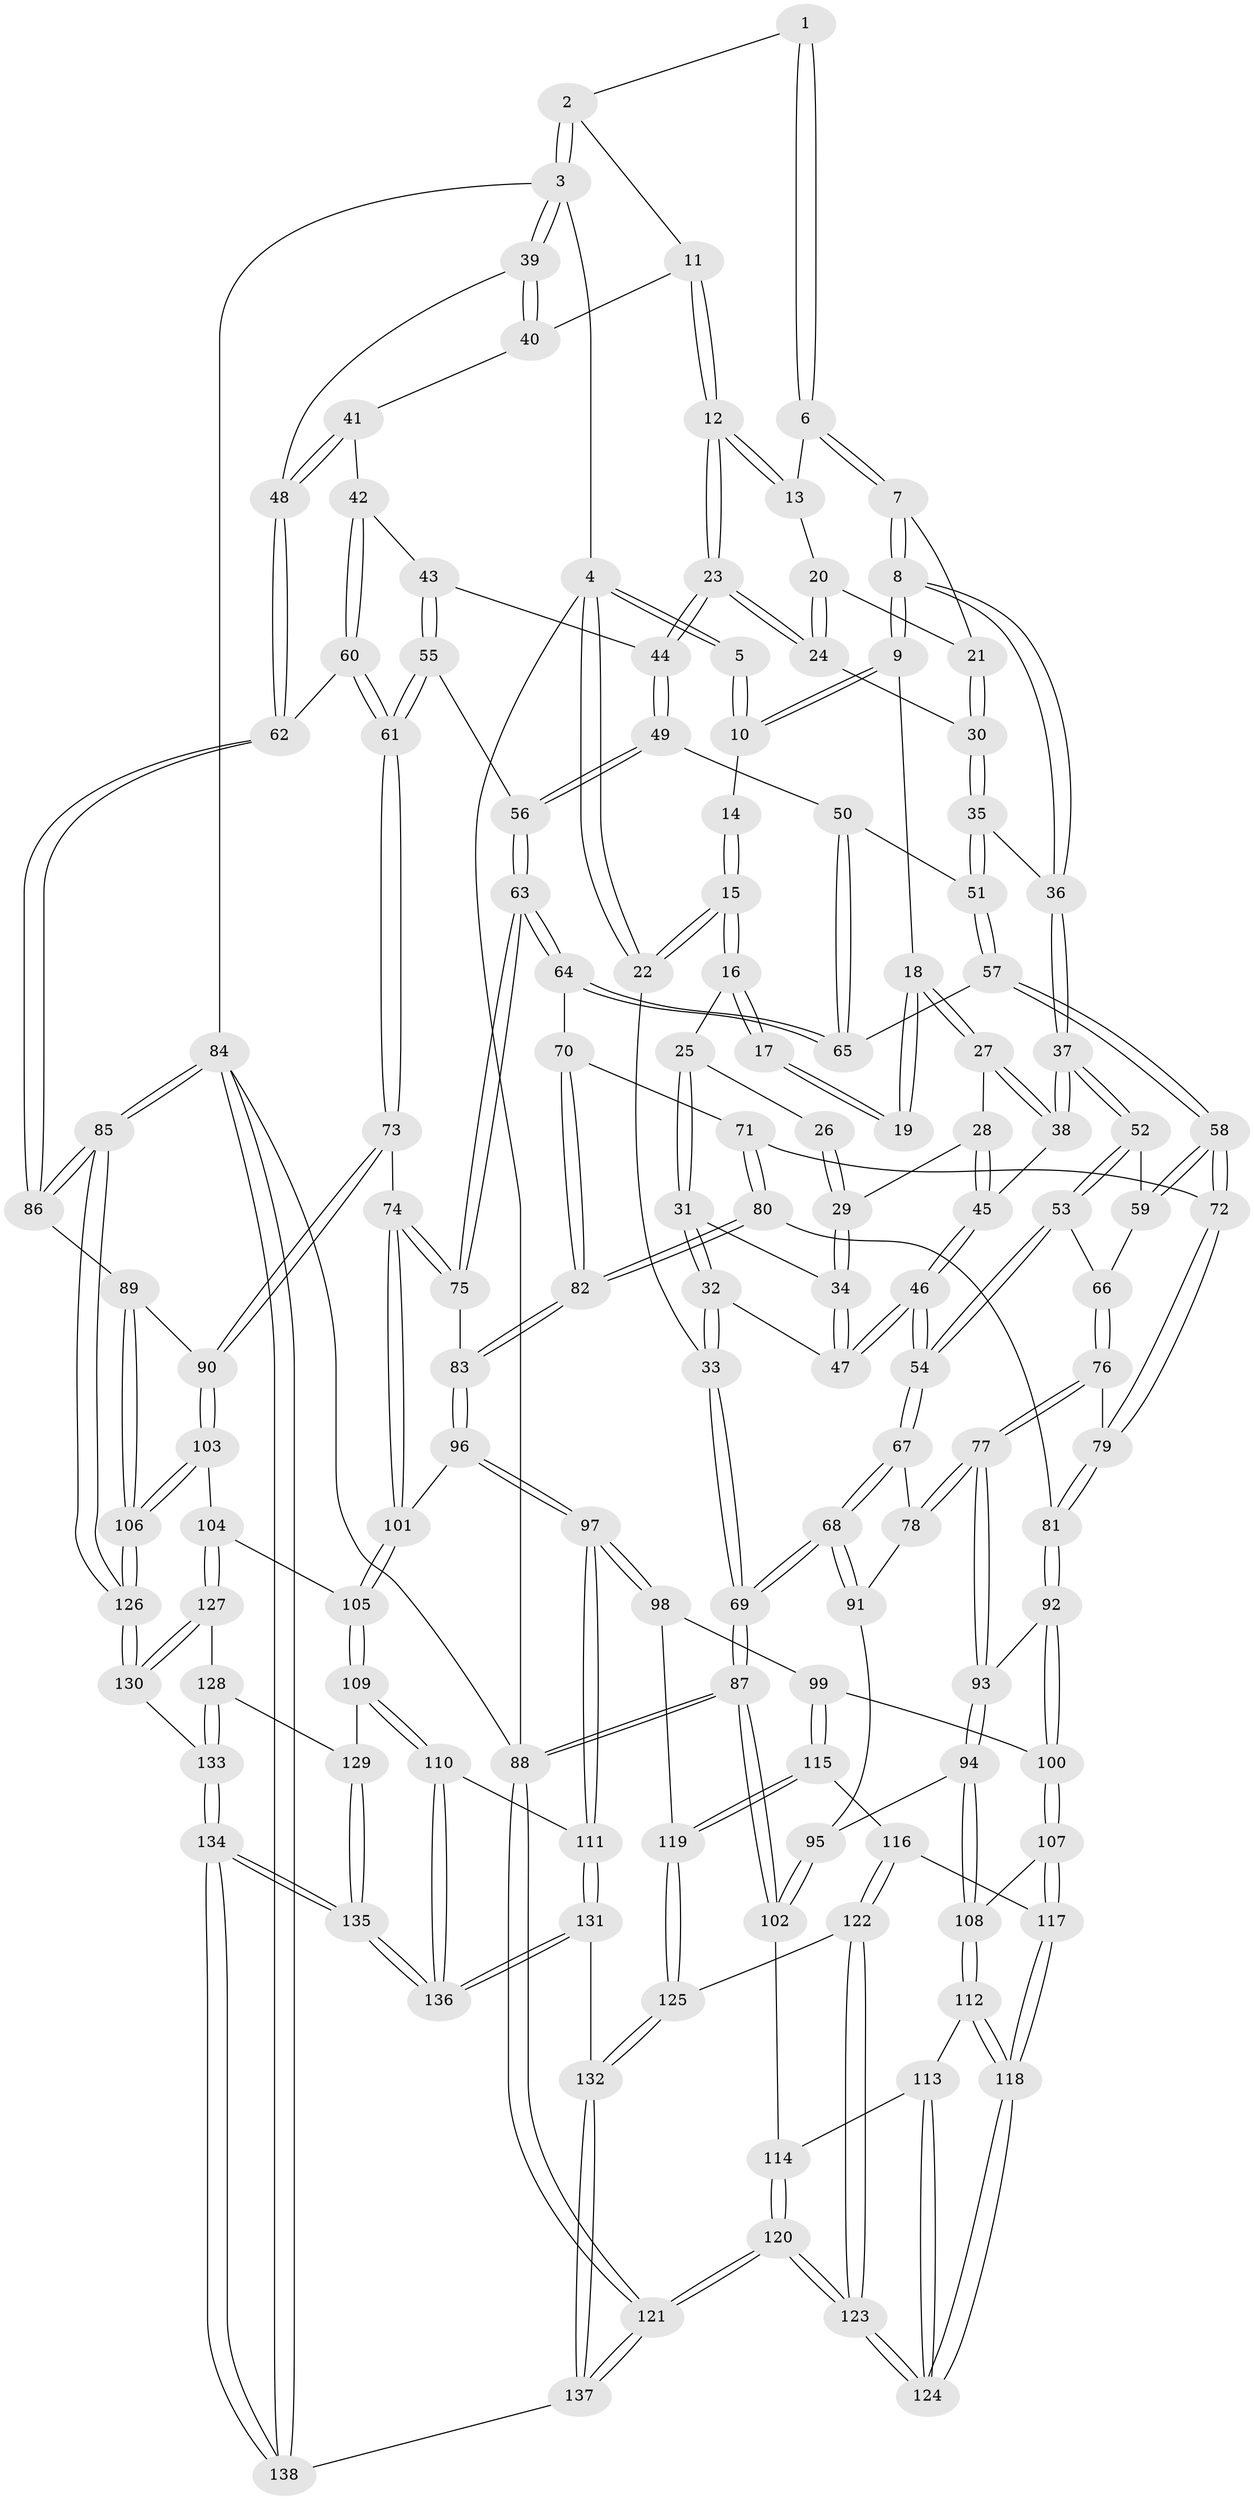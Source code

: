 // coarse degree distribution, {4: 0.18556701030927836, 2: 0.030927835051546393, 3: 0.7835051546391752}
// Generated by graph-tools (version 1.1) at 2025/38/03/04/25 23:38:20]
// undirected, 138 vertices, 342 edges
graph export_dot {
  node [color=gray90,style=filled];
  1 [pos="+0.6432819381833975+0"];
  2 [pos="+0.9216874523097434+0"];
  3 [pos="+1+0"];
  4 [pos="+0+0"];
  5 [pos="+0.33329769146572547+0"];
  6 [pos="+0.6324567712362731+0"];
  7 [pos="+0.47980341327707177+0.12576352028534807"];
  8 [pos="+0.42599263490296085+0.14367091885307276"];
  9 [pos="+0.32687554419653186+0.047874799358540596"];
  10 [pos="+0.32389979988828493+0"];
  11 [pos="+0.7920387051584291+0.1448299441506274"];
  12 [pos="+0.7155160039712012+0.16014742397935716"];
  13 [pos="+0.6476357701066308+0.0006127637971006691"];
  14 [pos="+0.17340290118614546+0.03953933921456556"];
  15 [pos="+0+0"];
  16 [pos="+0.054804765223542336+0.09098958958892044"];
  17 [pos="+0.13603718065232875+0.0827616194098439"];
  18 [pos="+0.27459022917431325+0.10207176040453385"];
  19 [pos="+0.25500799459373164+0.10111513506019548"];
  20 [pos="+0.5761572636757937+0.13266029263349827"];
  21 [pos="+0.5135633680068141+0.13583679838254925"];
  22 [pos="+0+0"];
  23 [pos="+0.6765021403789716+0.2257794346354766"];
  24 [pos="+0.6494001602429251+0.21466408561661782"];
  25 [pos="+0.05619770341743716+0.09321618331192434"];
  26 [pos="+0.14012584182964533+0.1367266252201625"];
  27 [pos="+0.25015049228769615+0.16124358911892367"];
  28 [pos="+0.2102978439897013+0.18534707502980308"];
  29 [pos="+0.18847615572817653+0.18709452373387878"];
  30 [pos="+0.5700470741327642+0.21235419904718908"];
  31 [pos="+0.08430271341744858+0.17912614555774606"];
  32 [pos="+0.013021070686971444+0.3071026555743694"];
  33 [pos="+0+0.31685212141727975"];
  34 [pos="+0.1362381782749662+0.21485090321618053"];
  35 [pos="+0.441724918885032+0.2791574933750878"];
  36 [pos="+0.4297877340027901+0.2727696895800965"];
  37 [pos="+0.34951392098831163+0.3120816226781876"];
  38 [pos="+0.2777254553346922+0.2198227064429733"];
  39 [pos="+1+0"];
  40 [pos="+0.8218598872668329+0.15818110269870203"];
  41 [pos="+0.8651015257397228+0.2263561884868012"];
  42 [pos="+0.814207690328097+0.3163445099514228"];
  43 [pos="+0.7808991162936477+0.3086487773672431"];
  44 [pos="+0.6793034815027931+0.25531228623537056"];
  45 [pos="+0.20272462974630004+0.2845612995714761"];
  46 [pos="+0.17510425270383417+0.3777621039974301"];
  47 [pos="+0.13085330306574405+0.3422103892491986"];
  48 [pos="+1+0.2362203881522098"];
  49 [pos="+0.6429991383300715+0.30956375572742634"];
  50 [pos="+0.6127829543230116+0.3135184139649946"];
  51 [pos="+0.47312427366650367+0.30930668055339844"];
  52 [pos="+0.3408452632503986+0.32273962061059064"];
  53 [pos="+0.30599539830006584+0.3643823187255269"];
  54 [pos="+0.17934685578283535+0.38360839638724664"];
  55 [pos="+0.7214493640433123+0.407524688749899"];
  56 [pos="+0.6548055430981631+0.3911635468795958"];
  57 [pos="+0.49077601344562144+0.3883377329964715"];
  58 [pos="+0.4701676858880978+0.4329854644117126"];
  59 [pos="+0.43683087675679205+0.4181505911996161"];
  60 [pos="+0.8889268992327701+0.42699141469128066"];
  61 [pos="+0.835158855591475+0.5028788771417457"];
  62 [pos="+1+0.33724732758713016"];
  63 [pos="+0.6186048594362631+0.46107216679963936"];
  64 [pos="+0.6066316484688349+0.46033786447589603"];
  65 [pos="+0.5457528226903399+0.41080744329936913"];
  66 [pos="+0.3101975723069064+0.371722112861756"];
  67 [pos="+0.1653875182565797+0.4312136054317345"];
  68 [pos="+0+0.5715476182569074"];
  69 [pos="+0+0.5969822345654551"];
  70 [pos="+0.5980354692262889+0.4648389296806483"];
  71 [pos="+0.5767807786447019+0.4741995520990758"];
  72 [pos="+0.46785062673881195+0.4415226626598816"];
  73 [pos="+0.8180289912499247+0.5562735647766035"];
  74 [pos="+0.7430594159779766+0.5756134809815436"];
  75 [pos="+0.6635939342955799+0.5328877833092858"];
  76 [pos="+0.36878637004466724+0.4940495792775103"];
  77 [pos="+0.21619838141561645+0.5537489302948729"];
  78 [pos="+0.21080071743271814+0.5494600389137427"];
  79 [pos="+0.4257956284389841+0.5337001730282426"];
  80 [pos="+0.44084078434025614+0.5644305109585417"];
  81 [pos="+0.43976334415168844+0.5642582524461403"];
  82 [pos="+0.5281443903680679+0.606946033043391"];
  83 [pos="+0.5305314648966017+0.6082849505653214"];
  84 [pos="+1+1"];
  85 [pos="+1+0.972480080611181"];
  86 [pos="+1+0.5995051566765182"];
  87 [pos="+0+0.6520663940565613"];
  88 [pos="+0+1"];
  89 [pos="+0.9362185529756447+0.6136917780850728"];
  90 [pos="+0.8182414922820187+0.556526488646514"];
  91 [pos="+0.12153698844180225+0.5985481160366278"];
  92 [pos="+0.3993307069904463+0.6229811475860667"];
  93 [pos="+0.2418192152604444+0.6083105205969656"];
  94 [pos="+0.22479118473518334+0.682687575860549"];
  95 [pos="+0.13584272294423025+0.6660009023998601"];
  96 [pos="+0.5656082544999206+0.6744672038008903"];
  97 [pos="+0.5436537248965645+0.7930231175005626"];
  98 [pos="+0.4209821748984553+0.7108249194614091"];
  99 [pos="+0.3983856230393465+0.6825916919089486"];
  100 [pos="+0.3951043259317192+0.6753722060726218"];
  101 [pos="+0.7017591045571897+0.6447630140854254"];
  102 [pos="+0.05558761535916952+0.731336884921207"];
  103 [pos="+0.839692395242025+0.750899075406704"];
  104 [pos="+0.8256581291269914+0.7620469117626397"];
  105 [pos="+0.7045088345231383+0.7396849188253916"];
  106 [pos="+0.9428332339783493+0.7728171326000521"];
  107 [pos="+0.2881350548270274+0.7222986297436006"];
  108 [pos="+0.2275287980699408+0.6939513703215142"];
  109 [pos="+0.6488478102958479+0.8156028310258829"];
  110 [pos="+0.6285562291427971+0.8226336367330039"];
  111 [pos="+0.5462139515520903+0.8006243254289723"];
  112 [pos="+0.20156930777722548+0.7371051962618818"];
  113 [pos="+0.12354208807989739+0.7674939485144144"];
  114 [pos="+0.06121285351940515+0.7359646582497557"];
  115 [pos="+0.34095149755942794+0.7926191163589624"];
  116 [pos="+0.30427087241522394+0.7835362639243941"];
  117 [pos="+0.30363660393739156+0.7831044864388056"];
  118 [pos="+0.23263761084716728+0.817804491831604"];
  119 [pos="+0.37980735985506686+0.8292458538898227"];
  120 [pos="+0.09522436618971537+1"];
  121 [pos="+0.09426477600616513+1"];
  122 [pos="+0.29784408658391665+0.9050192671406065"];
  123 [pos="+0.18087839664534602+1"];
  124 [pos="+0.18164378168137527+0.9805890678149292"];
  125 [pos="+0.3917422250856649+0.8538979221656395"];
  126 [pos="+1+0.8788676450478825"];
  127 [pos="+0.8064709867617089+0.8275370063746301"];
  128 [pos="+0.7585030392430487+0.8556146427051312"];
  129 [pos="+0.737578698786531+0.8544128641060171"];
  130 [pos="+0.8849381668630042+0.9043744976416848"];
  131 [pos="+0.48253356397886366+0.8723952109632359"];
  132 [pos="+0.4700317274134386+0.879552978831842"];
  133 [pos="+0.8069278452869832+0.9717721700760957"];
  134 [pos="+0.7027878291484763+1"];
  135 [pos="+0.6833174357168601+1"];
  136 [pos="+0.6643748360488412+1"];
  137 [pos="+0.37840263159981175+1"];
  138 [pos="+0.7017067618016032+1"];
  1 -- 2;
  1 -- 6;
  1 -- 6;
  2 -- 3;
  2 -- 3;
  2 -- 11;
  3 -- 4;
  3 -- 39;
  3 -- 39;
  3 -- 84;
  4 -- 5;
  4 -- 5;
  4 -- 22;
  4 -- 22;
  4 -- 88;
  5 -- 10;
  5 -- 10;
  6 -- 7;
  6 -- 7;
  6 -- 13;
  7 -- 8;
  7 -- 8;
  7 -- 21;
  8 -- 9;
  8 -- 9;
  8 -- 36;
  8 -- 36;
  9 -- 10;
  9 -- 10;
  9 -- 18;
  10 -- 14;
  11 -- 12;
  11 -- 12;
  11 -- 40;
  12 -- 13;
  12 -- 13;
  12 -- 23;
  12 -- 23;
  13 -- 20;
  14 -- 15;
  14 -- 15;
  15 -- 16;
  15 -- 16;
  15 -- 22;
  15 -- 22;
  16 -- 17;
  16 -- 17;
  16 -- 25;
  17 -- 19;
  17 -- 19;
  18 -- 19;
  18 -- 19;
  18 -- 27;
  18 -- 27;
  20 -- 21;
  20 -- 24;
  20 -- 24;
  21 -- 30;
  21 -- 30;
  22 -- 33;
  23 -- 24;
  23 -- 24;
  23 -- 44;
  23 -- 44;
  24 -- 30;
  25 -- 26;
  25 -- 31;
  25 -- 31;
  26 -- 29;
  26 -- 29;
  27 -- 28;
  27 -- 38;
  27 -- 38;
  28 -- 29;
  28 -- 45;
  28 -- 45;
  29 -- 34;
  29 -- 34;
  30 -- 35;
  30 -- 35;
  31 -- 32;
  31 -- 32;
  31 -- 34;
  32 -- 33;
  32 -- 33;
  32 -- 47;
  33 -- 69;
  33 -- 69;
  34 -- 47;
  34 -- 47;
  35 -- 36;
  35 -- 51;
  35 -- 51;
  36 -- 37;
  36 -- 37;
  37 -- 38;
  37 -- 38;
  37 -- 52;
  37 -- 52;
  38 -- 45;
  39 -- 40;
  39 -- 40;
  39 -- 48;
  40 -- 41;
  41 -- 42;
  41 -- 48;
  41 -- 48;
  42 -- 43;
  42 -- 60;
  42 -- 60;
  43 -- 44;
  43 -- 55;
  43 -- 55;
  44 -- 49;
  44 -- 49;
  45 -- 46;
  45 -- 46;
  46 -- 47;
  46 -- 47;
  46 -- 54;
  46 -- 54;
  48 -- 62;
  48 -- 62;
  49 -- 50;
  49 -- 56;
  49 -- 56;
  50 -- 51;
  50 -- 65;
  50 -- 65;
  51 -- 57;
  51 -- 57;
  52 -- 53;
  52 -- 53;
  52 -- 59;
  53 -- 54;
  53 -- 54;
  53 -- 66;
  54 -- 67;
  54 -- 67;
  55 -- 56;
  55 -- 61;
  55 -- 61;
  56 -- 63;
  56 -- 63;
  57 -- 58;
  57 -- 58;
  57 -- 65;
  58 -- 59;
  58 -- 59;
  58 -- 72;
  58 -- 72;
  59 -- 66;
  60 -- 61;
  60 -- 61;
  60 -- 62;
  61 -- 73;
  61 -- 73;
  62 -- 86;
  62 -- 86;
  63 -- 64;
  63 -- 64;
  63 -- 75;
  63 -- 75;
  64 -- 65;
  64 -- 65;
  64 -- 70;
  66 -- 76;
  66 -- 76;
  67 -- 68;
  67 -- 68;
  67 -- 78;
  68 -- 69;
  68 -- 69;
  68 -- 91;
  68 -- 91;
  69 -- 87;
  69 -- 87;
  70 -- 71;
  70 -- 82;
  70 -- 82;
  71 -- 72;
  71 -- 80;
  71 -- 80;
  72 -- 79;
  72 -- 79;
  73 -- 74;
  73 -- 90;
  73 -- 90;
  74 -- 75;
  74 -- 75;
  74 -- 101;
  74 -- 101;
  75 -- 83;
  76 -- 77;
  76 -- 77;
  76 -- 79;
  77 -- 78;
  77 -- 78;
  77 -- 93;
  77 -- 93;
  78 -- 91;
  79 -- 81;
  79 -- 81;
  80 -- 81;
  80 -- 82;
  80 -- 82;
  81 -- 92;
  81 -- 92;
  82 -- 83;
  82 -- 83;
  83 -- 96;
  83 -- 96;
  84 -- 85;
  84 -- 85;
  84 -- 138;
  84 -- 138;
  84 -- 88;
  85 -- 86;
  85 -- 86;
  85 -- 126;
  85 -- 126;
  86 -- 89;
  87 -- 88;
  87 -- 88;
  87 -- 102;
  87 -- 102;
  88 -- 121;
  88 -- 121;
  89 -- 90;
  89 -- 106;
  89 -- 106;
  90 -- 103;
  90 -- 103;
  91 -- 95;
  92 -- 93;
  92 -- 100;
  92 -- 100;
  93 -- 94;
  93 -- 94;
  94 -- 95;
  94 -- 108;
  94 -- 108;
  95 -- 102;
  95 -- 102;
  96 -- 97;
  96 -- 97;
  96 -- 101;
  97 -- 98;
  97 -- 98;
  97 -- 111;
  97 -- 111;
  98 -- 99;
  98 -- 119;
  99 -- 100;
  99 -- 115;
  99 -- 115;
  100 -- 107;
  100 -- 107;
  101 -- 105;
  101 -- 105;
  102 -- 114;
  103 -- 104;
  103 -- 106;
  103 -- 106;
  104 -- 105;
  104 -- 127;
  104 -- 127;
  105 -- 109;
  105 -- 109;
  106 -- 126;
  106 -- 126;
  107 -- 108;
  107 -- 117;
  107 -- 117;
  108 -- 112;
  108 -- 112;
  109 -- 110;
  109 -- 110;
  109 -- 129;
  110 -- 111;
  110 -- 136;
  110 -- 136;
  111 -- 131;
  111 -- 131;
  112 -- 113;
  112 -- 118;
  112 -- 118;
  113 -- 114;
  113 -- 124;
  113 -- 124;
  114 -- 120;
  114 -- 120;
  115 -- 116;
  115 -- 119;
  115 -- 119;
  116 -- 117;
  116 -- 122;
  116 -- 122;
  117 -- 118;
  117 -- 118;
  118 -- 124;
  118 -- 124;
  119 -- 125;
  119 -- 125;
  120 -- 121;
  120 -- 121;
  120 -- 123;
  120 -- 123;
  121 -- 137;
  121 -- 137;
  122 -- 123;
  122 -- 123;
  122 -- 125;
  123 -- 124;
  123 -- 124;
  125 -- 132;
  125 -- 132;
  126 -- 130;
  126 -- 130;
  127 -- 128;
  127 -- 130;
  127 -- 130;
  128 -- 129;
  128 -- 133;
  128 -- 133;
  129 -- 135;
  129 -- 135;
  130 -- 133;
  131 -- 132;
  131 -- 136;
  131 -- 136;
  132 -- 137;
  132 -- 137;
  133 -- 134;
  133 -- 134;
  134 -- 135;
  134 -- 135;
  134 -- 138;
  134 -- 138;
  135 -- 136;
  135 -- 136;
  137 -- 138;
}
